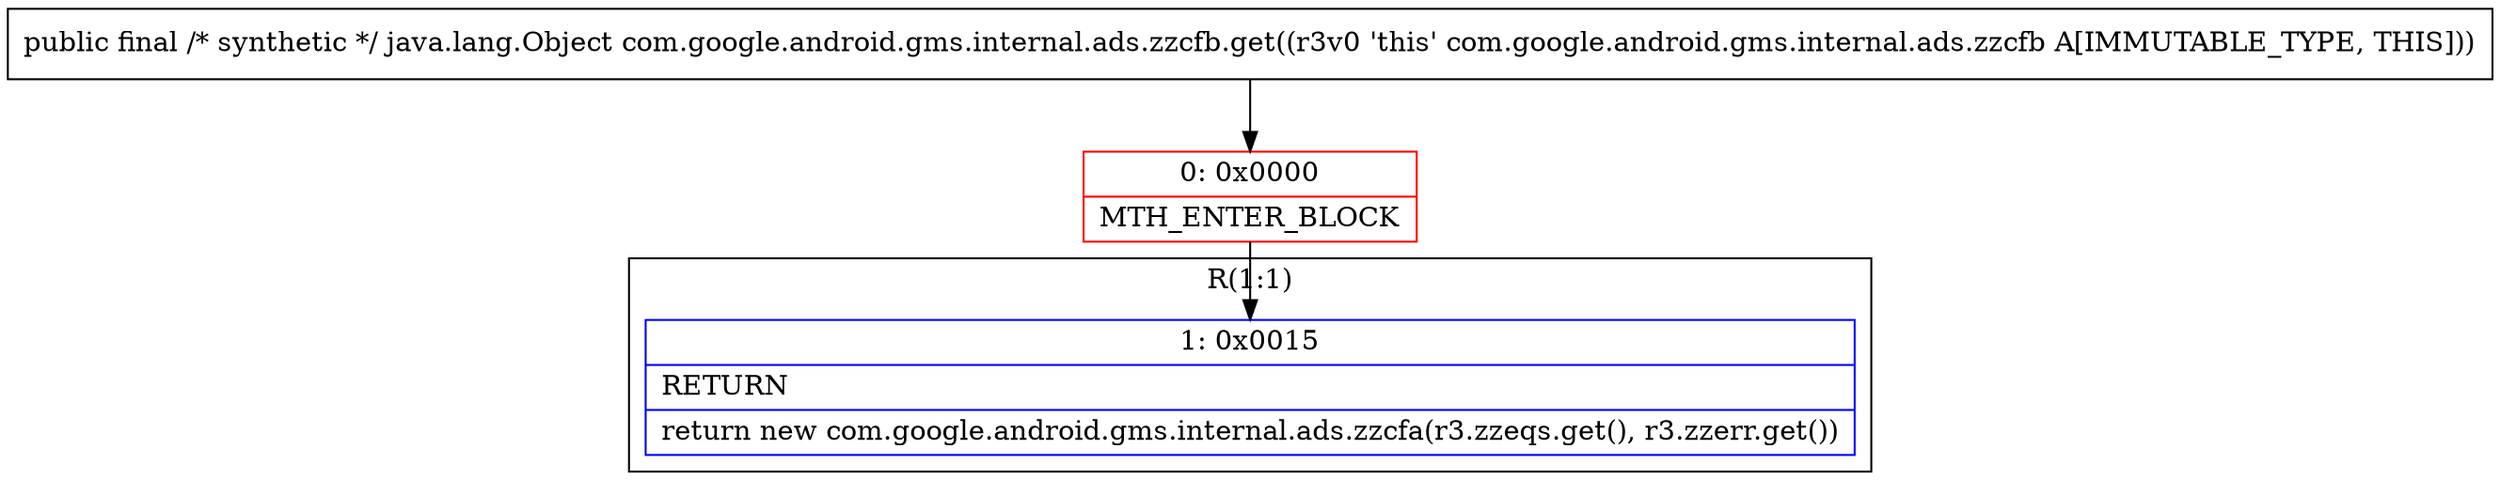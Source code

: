 digraph "CFG forcom.google.android.gms.internal.ads.zzcfb.get()Ljava\/lang\/Object;" {
subgraph cluster_Region_1780153092 {
label = "R(1:1)";
node [shape=record,color=blue];
Node_1 [shape=record,label="{1\:\ 0x0015|RETURN\l|return new com.google.android.gms.internal.ads.zzcfa(r3.zzeqs.get(), r3.zzerr.get())\l}"];
}
Node_0 [shape=record,color=red,label="{0\:\ 0x0000|MTH_ENTER_BLOCK\l}"];
MethodNode[shape=record,label="{public final \/* synthetic *\/ java.lang.Object com.google.android.gms.internal.ads.zzcfb.get((r3v0 'this' com.google.android.gms.internal.ads.zzcfb A[IMMUTABLE_TYPE, THIS])) }"];
MethodNode -> Node_0;
Node_0 -> Node_1;
}

